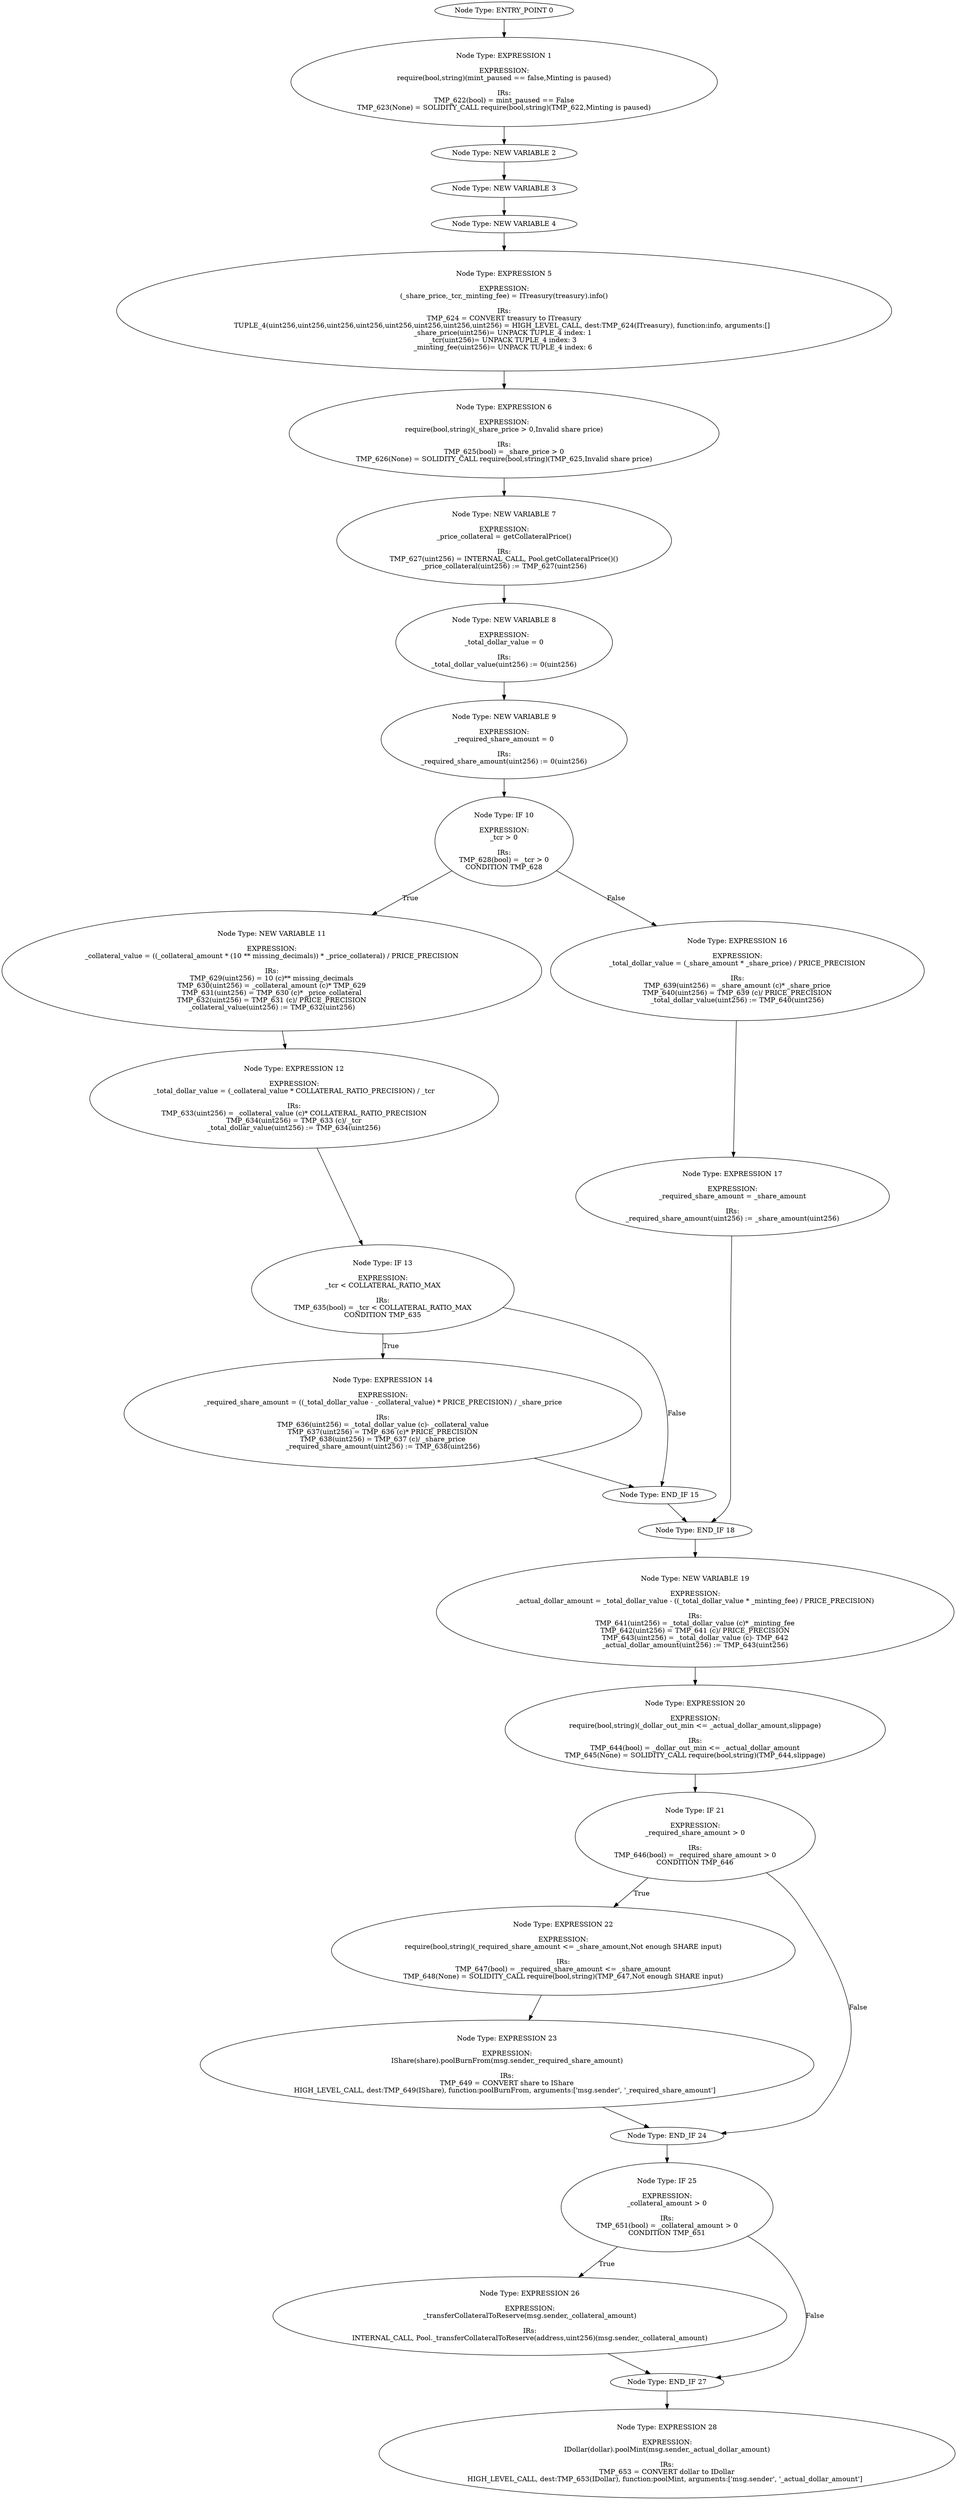 digraph{
0[label="Node Type: ENTRY_POINT 0
"];
0->1;
1[label="Node Type: EXPRESSION 1

EXPRESSION:
require(bool,string)(mint_paused == false,Minting is paused)

IRs:
TMP_622(bool) = mint_paused == False
TMP_623(None) = SOLIDITY_CALL require(bool,string)(TMP_622,Minting is paused)"];
1->2;
2[label="Node Type: NEW VARIABLE 2
"];
2->3;
3[label="Node Type: NEW VARIABLE 3
"];
3->4;
4[label="Node Type: NEW VARIABLE 4
"];
4->5;
5[label="Node Type: EXPRESSION 5

EXPRESSION:
(_share_price,_tcr,_minting_fee) = ITreasury(treasury).info()

IRs:
TMP_624 = CONVERT treasury to ITreasury
TUPLE_4(uint256,uint256,uint256,uint256,uint256,uint256,uint256,uint256) = HIGH_LEVEL_CALL, dest:TMP_624(ITreasury), function:info, arguments:[]  
_share_price(uint256)= UNPACK TUPLE_4 index: 1 
_tcr(uint256)= UNPACK TUPLE_4 index: 3 
_minting_fee(uint256)= UNPACK TUPLE_4 index: 6 "];
5->6;
6[label="Node Type: EXPRESSION 6

EXPRESSION:
require(bool,string)(_share_price > 0,Invalid share price)

IRs:
TMP_625(bool) = _share_price > 0
TMP_626(None) = SOLIDITY_CALL require(bool,string)(TMP_625,Invalid share price)"];
6->7;
7[label="Node Type: NEW VARIABLE 7

EXPRESSION:
_price_collateral = getCollateralPrice()

IRs:
TMP_627(uint256) = INTERNAL_CALL, Pool.getCollateralPrice()()
_price_collateral(uint256) := TMP_627(uint256)"];
7->8;
8[label="Node Type: NEW VARIABLE 8

EXPRESSION:
_total_dollar_value = 0

IRs:
_total_dollar_value(uint256) := 0(uint256)"];
8->9;
9[label="Node Type: NEW VARIABLE 9

EXPRESSION:
_required_share_amount = 0

IRs:
_required_share_amount(uint256) := 0(uint256)"];
9->10;
10[label="Node Type: IF 10

EXPRESSION:
_tcr > 0

IRs:
TMP_628(bool) = _tcr > 0
CONDITION TMP_628"];
10->11[label="True"];
10->16[label="False"];
11[label="Node Type: NEW VARIABLE 11

EXPRESSION:
_collateral_value = ((_collateral_amount * (10 ** missing_decimals)) * _price_collateral) / PRICE_PRECISION

IRs:
TMP_629(uint256) = 10 (c)** missing_decimals
TMP_630(uint256) = _collateral_amount (c)* TMP_629
TMP_631(uint256) = TMP_630 (c)* _price_collateral
TMP_632(uint256) = TMP_631 (c)/ PRICE_PRECISION
_collateral_value(uint256) := TMP_632(uint256)"];
11->12;
12[label="Node Type: EXPRESSION 12

EXPRESSION:
_total_dollar_value = (_collateral_value * COLLATERAL_RATIO_PRECISION) / _tcr

IRs:
TMP_633(uint256) = _collateral_value (c)* COLLATERAL_RATIO_PRECISION
TMP_634(uint256) = TMP_633 (c)/ _tcr
_total_dollar_value(uint256) := TMP_634(uint256)"];
12->13;
13[label="Node Type: IF 13

EXPRESSION:
_tcr < COLLATERAL_RATIO_MAX

IRs:
TMP_635(bool) = _tcr < COLLATERAL_RATIO_MAX
CONDITION TMP_635"];
13->14[label="True"];
13->15[label="False"];
14[label="Node Type: EXPRESSION 14

EXPRESSION:
_required_share_amount = ((_total_dollar_value - _collateral_value) * PRICE_PRECISION) / _share_price

IRs:
TMP_636(uint256) = _total_dollar_value (c)- _collateral_value
TMP_637(uint256) = TMP_636 (c)* PRICE_PRECISION
TMP_638(uint256) = TMP_637 (c)/ _share_price
_required_share_amount(uint256) := TMP_638(uint256)"];
14->15;
15[label="Node Type: END_IF 15
"];
15->18;
16[label="Node Type: EXPRESSION 16

EXPRESSION:
_total_dollar_value = (_share_amount * _share_price) / PRICE_PRECISION

IRs:
TMP_639(uint256) = _share_amount (c)* _share_price
TMP_640(uint256) = TMP_639 (c)/ PRICE_PRECISION
_total_dollar_value(uint256) := TMP_640(uint256)"];
16->17;
17[label="Node Type: EXPRESSION 17

EXPRESSION:
_required_share_amount = _share_amount

IRs:
_required_share_amount(uint256) := _share_amount(uint256)"];
17->18;
18[label="Node Type: END_IF 18
"];
18->19;
19[label="Node Type: NEW VARIABLE 19

EXPRESSION:
_actual_dollar_amount = _total_dollar_value - ((_total_dollar_value * _minting_fee) / PRICE_PRECISION)

IRs:
TMP_641(uint256) = _total_dollar_value (c)* _minting_fee
TMP_642(uint256) = TMP_641 (c)/ PRICE_PRECISION
TMP_643(uint256) = _total_dollar_value (c)- TMP_642
_actual_dollar_amount(uint256) := TMP_643(uint256)"];
19->20;
20[label="Node Type: EXPRESSION 20

EXPRESSION:
require(bool,string)(_dollar_out_min <= _actual_dollar_amount,slippage)

IRs:
TMP_644(bool) = _dollar_out_min <= _actual_dollar_amount
TMP_645(None) = SOLIDITY_CALL require(bool,string)(TMP_644,slippage)"];
20->21;
21[label="Node Type: IF 21

EXPRESSION:
_required_share_amount > 0

IRs:
TMP_646(bool) = _required_share_amount > 0
CONDITION TMP_646"];
21->22[label="True"];
21->24[label="False"];
22[label="Node Type: EXPRESSION 22

EXPRESSION:
require(bool,string)(_required_share_amount <= _share_amount,Not enough SHARE input)

IRs:
TMP_647(bool) = _required_share_amount <= _share_amount
TMP_648(None) = SOLIDITY_CALL require(bool,string)(TMP_647,Not enough SHARE input)"];
22->23;
23[label="Node Type: EXPRESSION 23

EXPRESSION:
IShare(share).poolBurnFrom(msg.sender,_required_share_amount)

IRs:
TMP_649 = CONVERT share to IShare
HIGH_LEVEL_CALL, dest:TMP_649(IShare), function:poolBurnFrom, arguments:['msg.sender', '_required_share_amount']  "];
23->24;
24[label="Node Type: END_IF 24
"];
24->25;
25[label="Node Type: IF 25

EXPRESSION:
_collateral_amount > 0

IRs:
TMP_651(bool) = _collateral_amount > 0
CONDITION TMP_651"];
25->26[label="True"];
25->27[label="False"];
26[label="Node Type: EXPRESSION 26

EXPRESSION:
_transferCollateralToReserve(msg.sender,_collateral_amount)

IRs:
INTERNAL_CALL, Pool._transferCollateralToReserve(address,uint256)(msg.sender,_collateral_amount)"];
26->27;
27[label="Node Type: END_IF 27
"];
27->28;
28[label="Node Type: EXPRESSION 28

EXPRESSION:
IDollar(dollar).poolMint(msg.sender,_actual_dollar_amount)

IRs:
TMP_653 = CONVERT dollar to IDollar
HIGH_LEVEL_CALL, dest:TMP_653(IDollar), function:poolMint, arguments:['msg.sender', '_actual_dollar_amount']  "];
}
